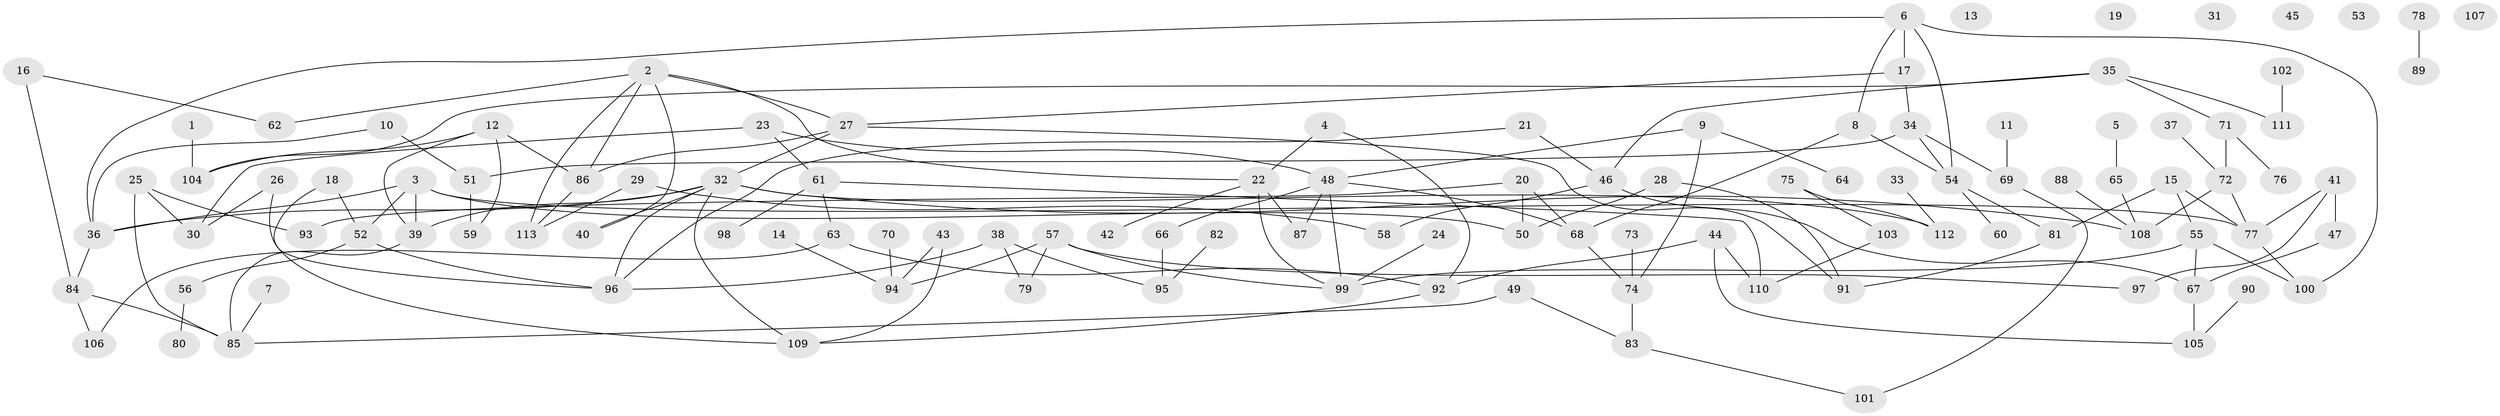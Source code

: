 // coarse degree distribution, {2: 0.24358974358974358, 6: 0.07692307692307693, 8: 0.02564102564102564, 1: 0.1794871794871795, 5: 0.08974358974358974, 3: 0.19230769230769232, 0: 0.07692307692307693, 4: 0.08974358974358974, 7: 0.02564102564102564}
// Generated by graph-tools (version 1.1) at 2025/23/03/03/25 07:23:28]
// undirected, 113 vertices, 150 edges
graph export_dot {
graph [start="1"]
  node [color=gray90,style=filled];
  1;
  2;
  3;
  4;
  5;
  6;
  7;
  8;
  9;
  10;
  11;
  12;
  13;
  14;
  15;
  16;
  17;
  18;
  19;
  20;
  21;
  22;
  23;
  24;
  25;
  26;
  27;
  28;
  29;
  30;
  31;
  32;
  33;
  34;
  35;
  36;
  37;
  38;
  39;
  40;
  41;
  42;
  43;
  44;
  45;
  46;
  47;
  48;
  49;
  50;
  51;
  52;
  53;
  54;
  55;
  56;
  57;
  58;
  59;
  60;
  61;
  62;
  63;
  64;
  65;
  66;
  67;
  68;
  69;
  70;
  71;
  72;
  73;
  74;
  75;
  76;
  77;
  78;
  79;
  80;
  81;
  82;
  83;
  84;
  85;
  86;
  87;
  88;
  89;
  90;
  91;
  92;
  93;
  94;
  95;
  96;
  97;
  98;
  99;
  100;
  101;
  102;
  103;
  104;
  105;
  106;
  107;
  108;
  109;
  110;
  111;
  112;
  113;
  1 -- 104;
  2 -- 22;
  2 -- 27;
  2 -- 40;
  2 -- 62;
  2 -- 86;
  2 -- 113;
  3 -- 36;
  3 -- 39;
  3 -- 50;
  3 -- 52;
  3 -- 77;
  4 -- 22;
  4 -- 92;
  5 -- 65;
  6 -- 8;
  6 -- 17;
  6 -- 36;
  6 -- 54;
  6 -- 100;
  7 -- 85;
  8 -- 54;
  8 -- 68;
  9 -- 48;
  9 -- 64;
  9 -- 74;
  10 -- 36;
  10 -- 51;
  11 -- 69;
  12 -- 39;
  12 -- 59;
  12 -- 86;
  12 -- 104;
  14 -- 94;
  15 -- 55;
  15 -- 77;
  15 -- 81;
  16 -- 62;
  16 -- 84;
  17 -- 27;
  17 -- 34;
  18 -- 52;
  18 -- 109;
  20 -- 50;
  20 -- 68;
  20 -- 93;
  21 -- 46;
  21 -- 96;
  22 -- 42;
  22 -- 87;
  22 -- 99;
  23 -- 30;
  23 -- 48;
  23 -- 61;
  24 -- 99;
  25 -- 30;
  25 -- 85;
  25 -- 93;
  26 -- 30;
  26 -- 96;
  27 -- 32;
  27 -- 86;
  27 -- 91;
  28 -- 50;
  28 -- 91;
  29 -- 58;
  29 -- 113;
  32 -- 36;
  32 -- 39;
  32 -- 40;
  32 -- 96;
  32 -- 108;
  32 -- 109;
  32 -- 112;
  33 -- 112;
  34 -- 51;
  34 -- 54;
  34 -- 69;
  35 -- 46;
  35 -- 71;
  35 -- 104;
  35 -- 111;
  36 -- 84;
  37 -- 72;
  38 -- 79;
  38 -- 95;
  38 -- 96;
  39 -- 85;
  41 -- 47;
  41 -- 77;
  41 -- 97;
  43 -- 94;
  43 -- 109;
  44 -- 92;
  44 -- 105;
  44 -- 110;
  46 -- 58;
  46 -- 67;
  47 -- 67;
  48 -- 66;
  48 -- 68;
  48 -- 87;
  48 -- 99;
  49 -- 83;
  49 -- 85;
  51 -- 59;
  52 -- 56;
  52 -- 96;
  54 -- 60;
  54 -- 81;
  55 -- 67;
  55 -- 99;
  55 -- 100;
  56 -- 80;
  57 -- 79;
  57 -- 94;
  57 -- 97;
  57 -- 99;
  61 -- 63;
  61 -- 98;
  61 -- 110;
  63 -- 92;
  63 -- 106;
  65 -- 108;
  66 -- 95;
  67 -- 105;
  68 -- 74;
  69 -- 101;
  70 -- 94;
  71 -- 72;
  71 -- 76;
  72 -- 77;
  72 -- 108;
  73 -- 74;
  74 -- 83;
  75 -- 103;
  75 -- 112;
  77 -- 100;
  78 -- 89;
  81 -- 91;
  82 -- 95;
  83 -- 101;
  84 -- 85;
  84 -- 106;
  86 -- 113;
  88 -- 108;
  90 -- 105;
  92 -- 109;
  102 -- 111;
  103 -- 110;
}
